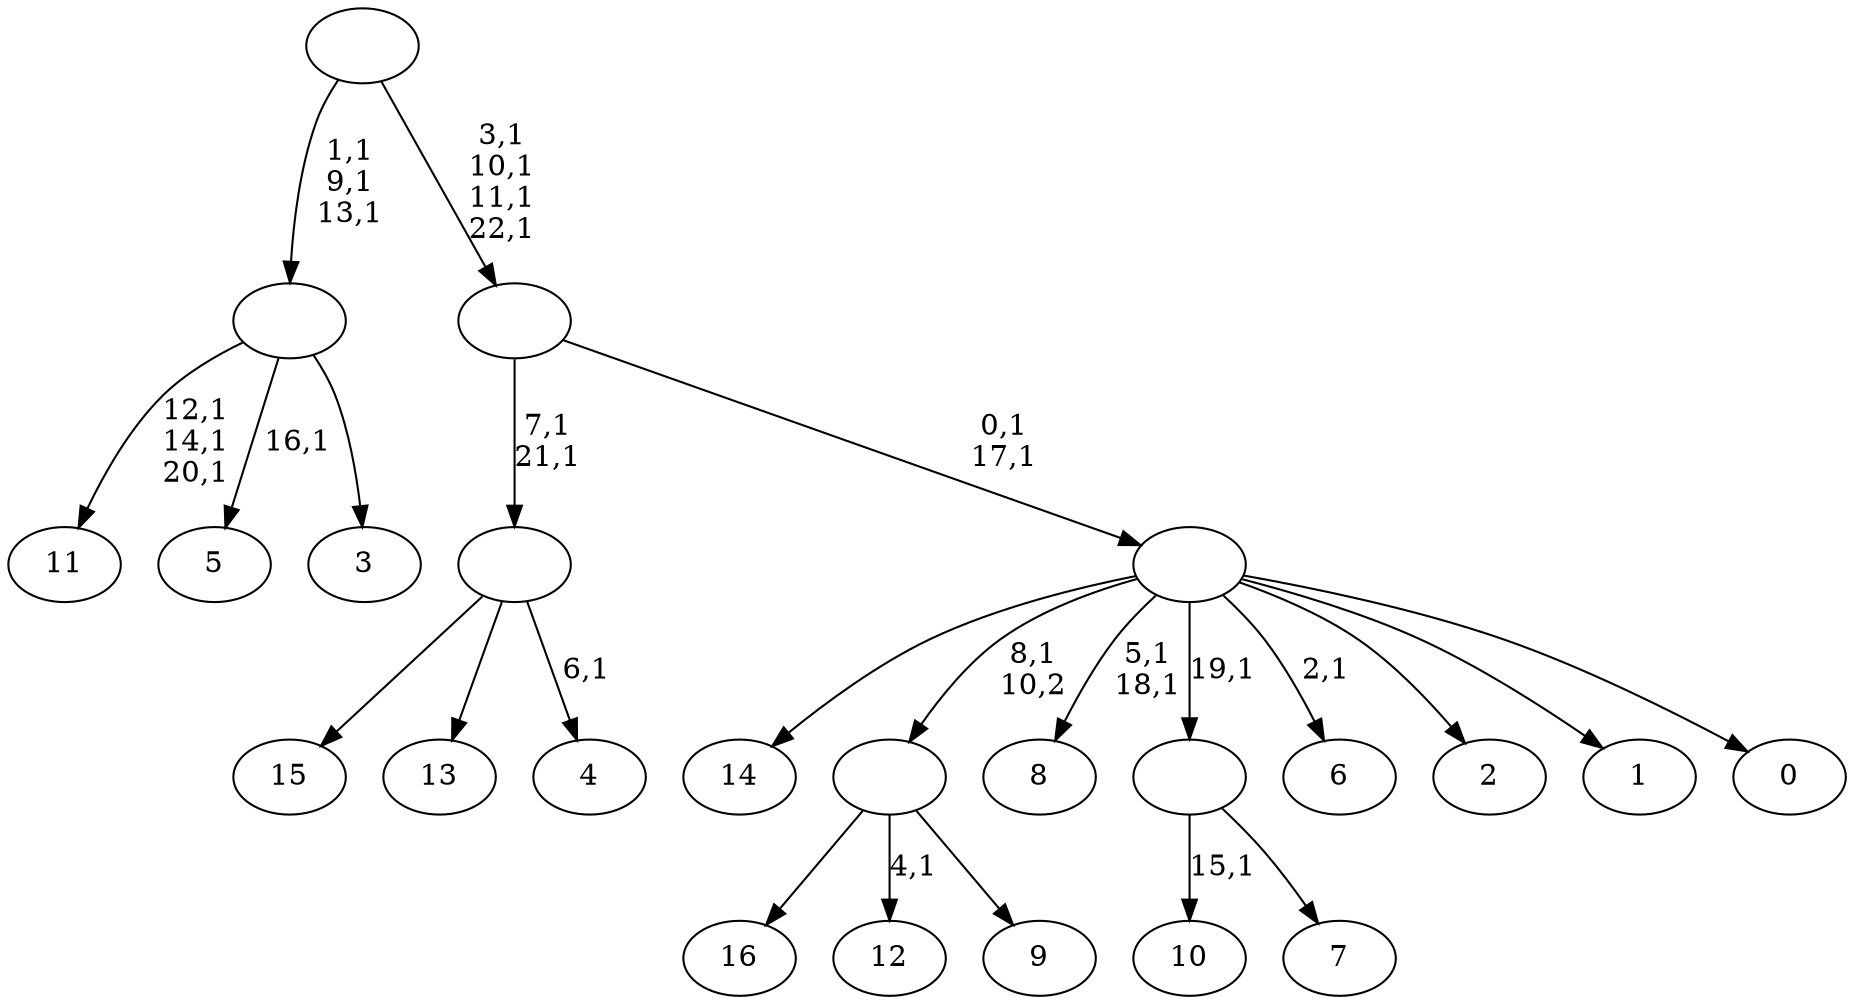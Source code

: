 digraph T {
	40 [label="16"]
	39 [label="15"]
	38 [label="14"]
	37 [label="13"]
	36 [label="12"]
	34 [label="11"]
	30 [label="10"]
	28 [label="9"]
	27 [label=""]
	26 [label="8"]
	23 [label="7"]
	22 [label=""]
	21 [label="6"]
	19 [label="5"]
	17 [label="4"]
	15 [label=""]
	13 [label="3"]
	12 [label=""]
	9 [label="2"]
	8 [label="1"]
	7 [label="0"]
	6 [label=""]
	4 [label=""]
	0 [label=""]
	27 -> 36 [label="4,1"]
	27 -> 40 [label=""]
	27 -> 28 [label=""]
	22 -> 30 [label="15,1"]
	22 -> 23 [label=""]
	15 -> 17 [label="6,1"]
	15 -> 39 [label=""]
	15 -> 37 [label=""]
	12 -> 19 [label="16,1"]
	12 -> 34 [label="12,1\n14,1\n20,1"]
	12 -> 13 [label=""]
	6 -> 21 [label="2,1"]
	6 -> 26 [label="5,1\n18,1"]
	6 -> 38 [label=""]
	6 -> 27 [label="8,1\n10,2"]
	6 -> 22 [label="19,1"]
	6 -> 9 [label=""]
	6 -> 8 [label=""]
	6 -> 7 [label=""]
	4 -> 6 [label="0,1\n17,1"]
	4 -> 15 [label="7,1\n21,1"]
	0 -> 4 [label="3,1\n10,1\n11,1\n22,1"]
	0 -> 12 [label="1,1\n9,1\n13,1"]
}

